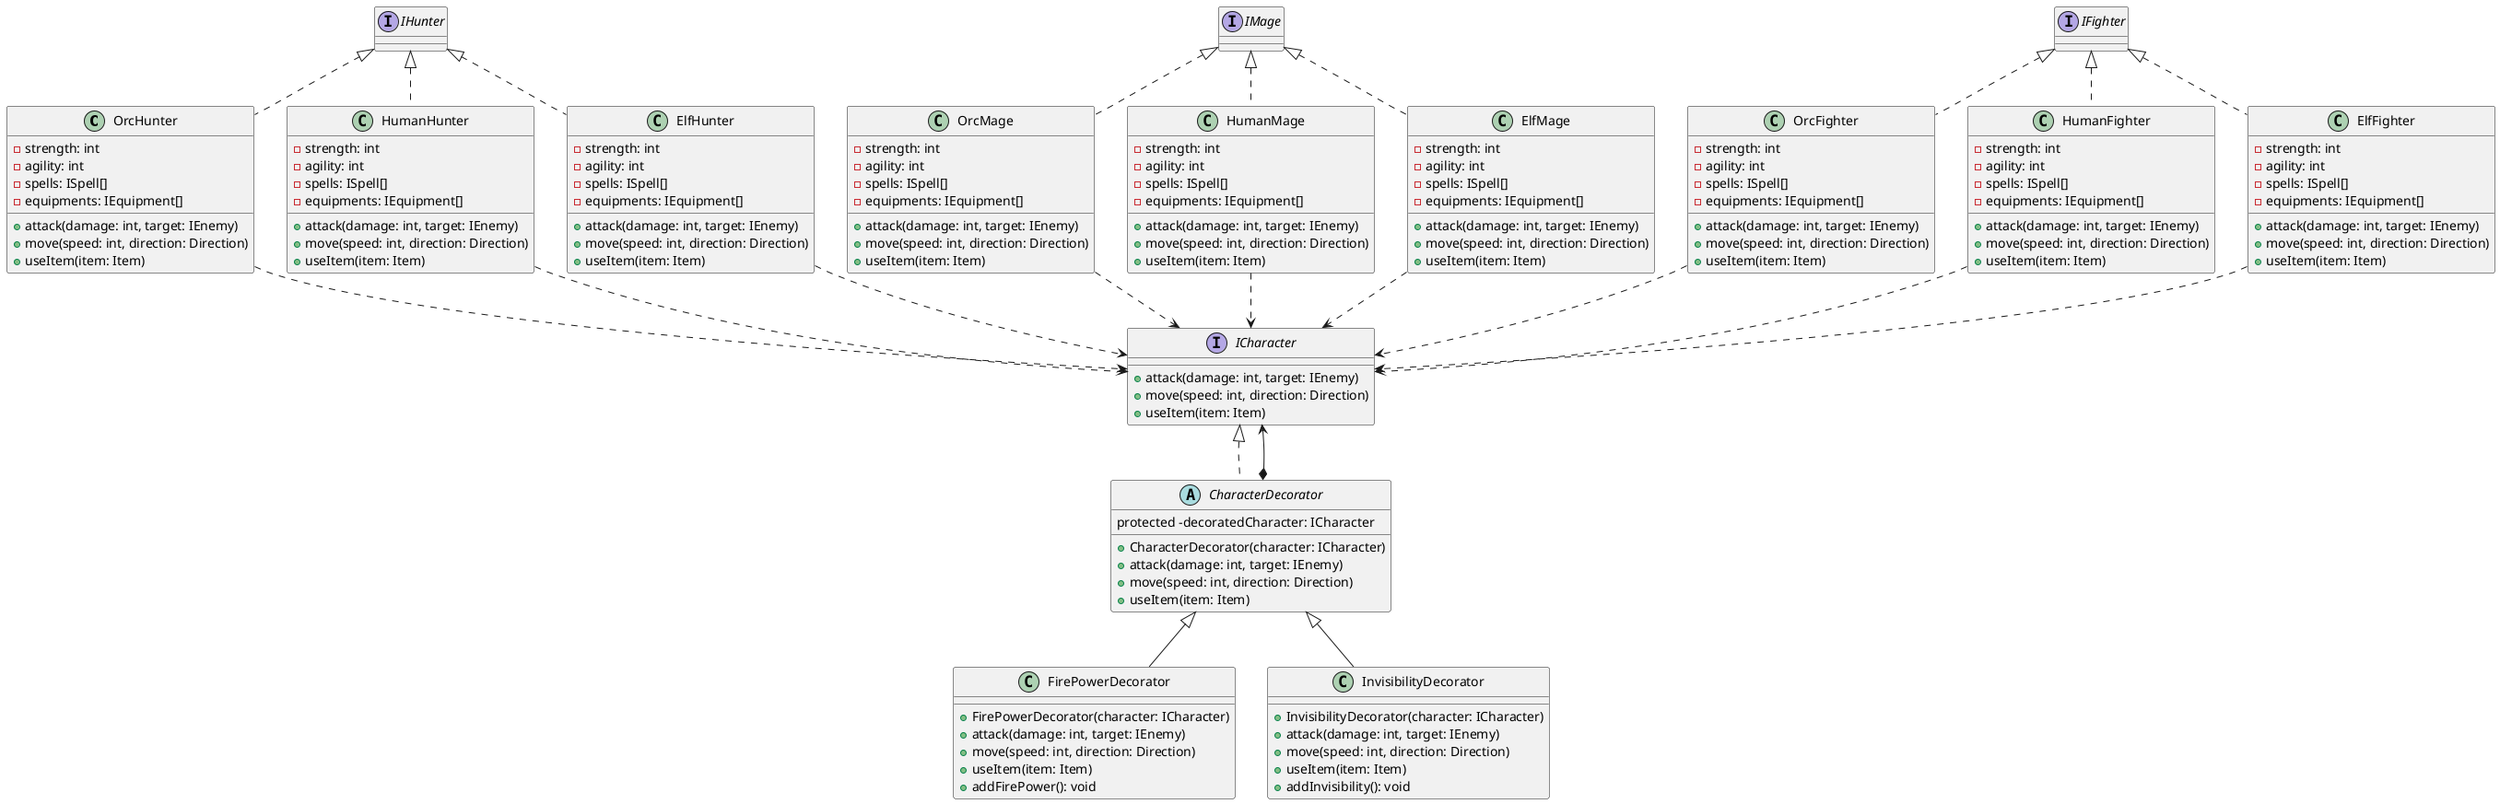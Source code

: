 @startuml
hide footbox

class OrcHunter implements IHunter {
    -strength: int
    -agility: int
    -spells: ISpell[]
    -equipments: IEquipment[]
    + attack(damage: int, target: IEnemy)
    + move(speed: int, direction: Direction)
    + useItem(item: Item)
}

class HumanHunter implements IHunter {
    -strength: int
    -agility: int
    -spells: ISpell[]
    -equipments: IEquipment[]
    + attack(damage: int, target: IEnemy)
    + move(speed: int, direction: Direction)
    + useItem(item: Item)
}

class ElfHunter implements IHunter {
    -strength: int
    -agility: int
    -spells: ISpell[]
    -equipments: IEquipment[]
    + attack(damage: int, target: IEnemy)
    + move(speed: int, direction: Direction)
    + useItem(item: Item)
}

class OrcMage implements IMage{
    -strength: int
    -agility: int
    -spells: ISpell[]
    -equipments: IEquipment[]
    + attack(damage: int, target: IEnemy)
    + move(speed: int, direction: Direction)
    + useItem(item: Item)
}

class HumanMage implements IMage {
    -strength: int
    -agility: int
    -spells: ISpell[]
    -equipments: IEquipment[]
    + attack(damage: int, target: IEnemy)
    + move(speed: int, direction: Direction)
    + useItem(item: Item)
}

class ElfMage implements IMage {
    -strength: int
    -agility: int
    -spells: ISpell[]
    -equipments: IEquipment[]
    + attack(damage: int, target: IEnemy)
    + move(speed: int, direction: Direction)
    + useItem(item: Item)
}

class OrcFighter implements IFighter {
    -strength: int
    -agility: int
    -spells: ISpell[]
    -equipments: IEquipment[]
    + attack(damage: int, target: IEnemy)
    + move(speed: int, direction: Direction)
    + useItem(item: Item)
}

class HumanFighter implements IFighter {
    -strength: int
    -agility: int
    -spells: ISpell[]
    -equipments: IEquipment[]
    + attack(damage: int, target: IEnemy)
    + move(speed: int, direction: Direction)
    + useItem(item: Item)
}

class ElfFighter implements IFighter {
    -strength: int
    -agility: int
    -spells: ISpell[]
    -equipments: IEquipment[]
    + attack(damage: int, target: IEnemy)
    + move(speed: int, direction: Direction)
    + useItem(item: Item)
}

interface ICharacter {
    + attack(damage: int, target: IEnemy)
    + move(speed: int, direction: Direction)
    + useItem(item: Item)
}

abstract class CharacterDecorator implements ICharacter {
    protected -decoratedCharacter: ICharacter
    +CharacterDecorator(character: ICharacter)
    +attack(damage: int, target: IEnemy)
    +move(speed: int, direction: Direction)
    +useItem(item: Item)
}

class FirePowerDecorator extends CharacterDecorator {
    +FirePowerDecorator(character: ICharacter)
    + attack(damage: int, target: IEnemy)
    + move(speed: int, direction: Direction)
    + useItem(item: Item)
    +addFirePower(): void
}

class InvisibilityDecorator extends CharacterDecorator {
    +InvisibilityDecorator(character: ICharacter)
    + attack(damage: int, target: IEnemy)
    + move(speed: int, direction: Direction)
    + useItem(item: Item)
    +addInvisibility(): void
}

CharacterDecorator *--> ICharacter

HumanHunter ..> ICharacter
HumanMage ..> ICharacter
HumanFighter ..> ICharacter

OrcHunter ..> ICharacter
OrcMage ..> ICharacter
OrcFighter ..> ICharacter

ElfHunter ..> ICharacter
ElfMage ..> ICharacter
ElfFighter ..> ICharacter

@enduml
